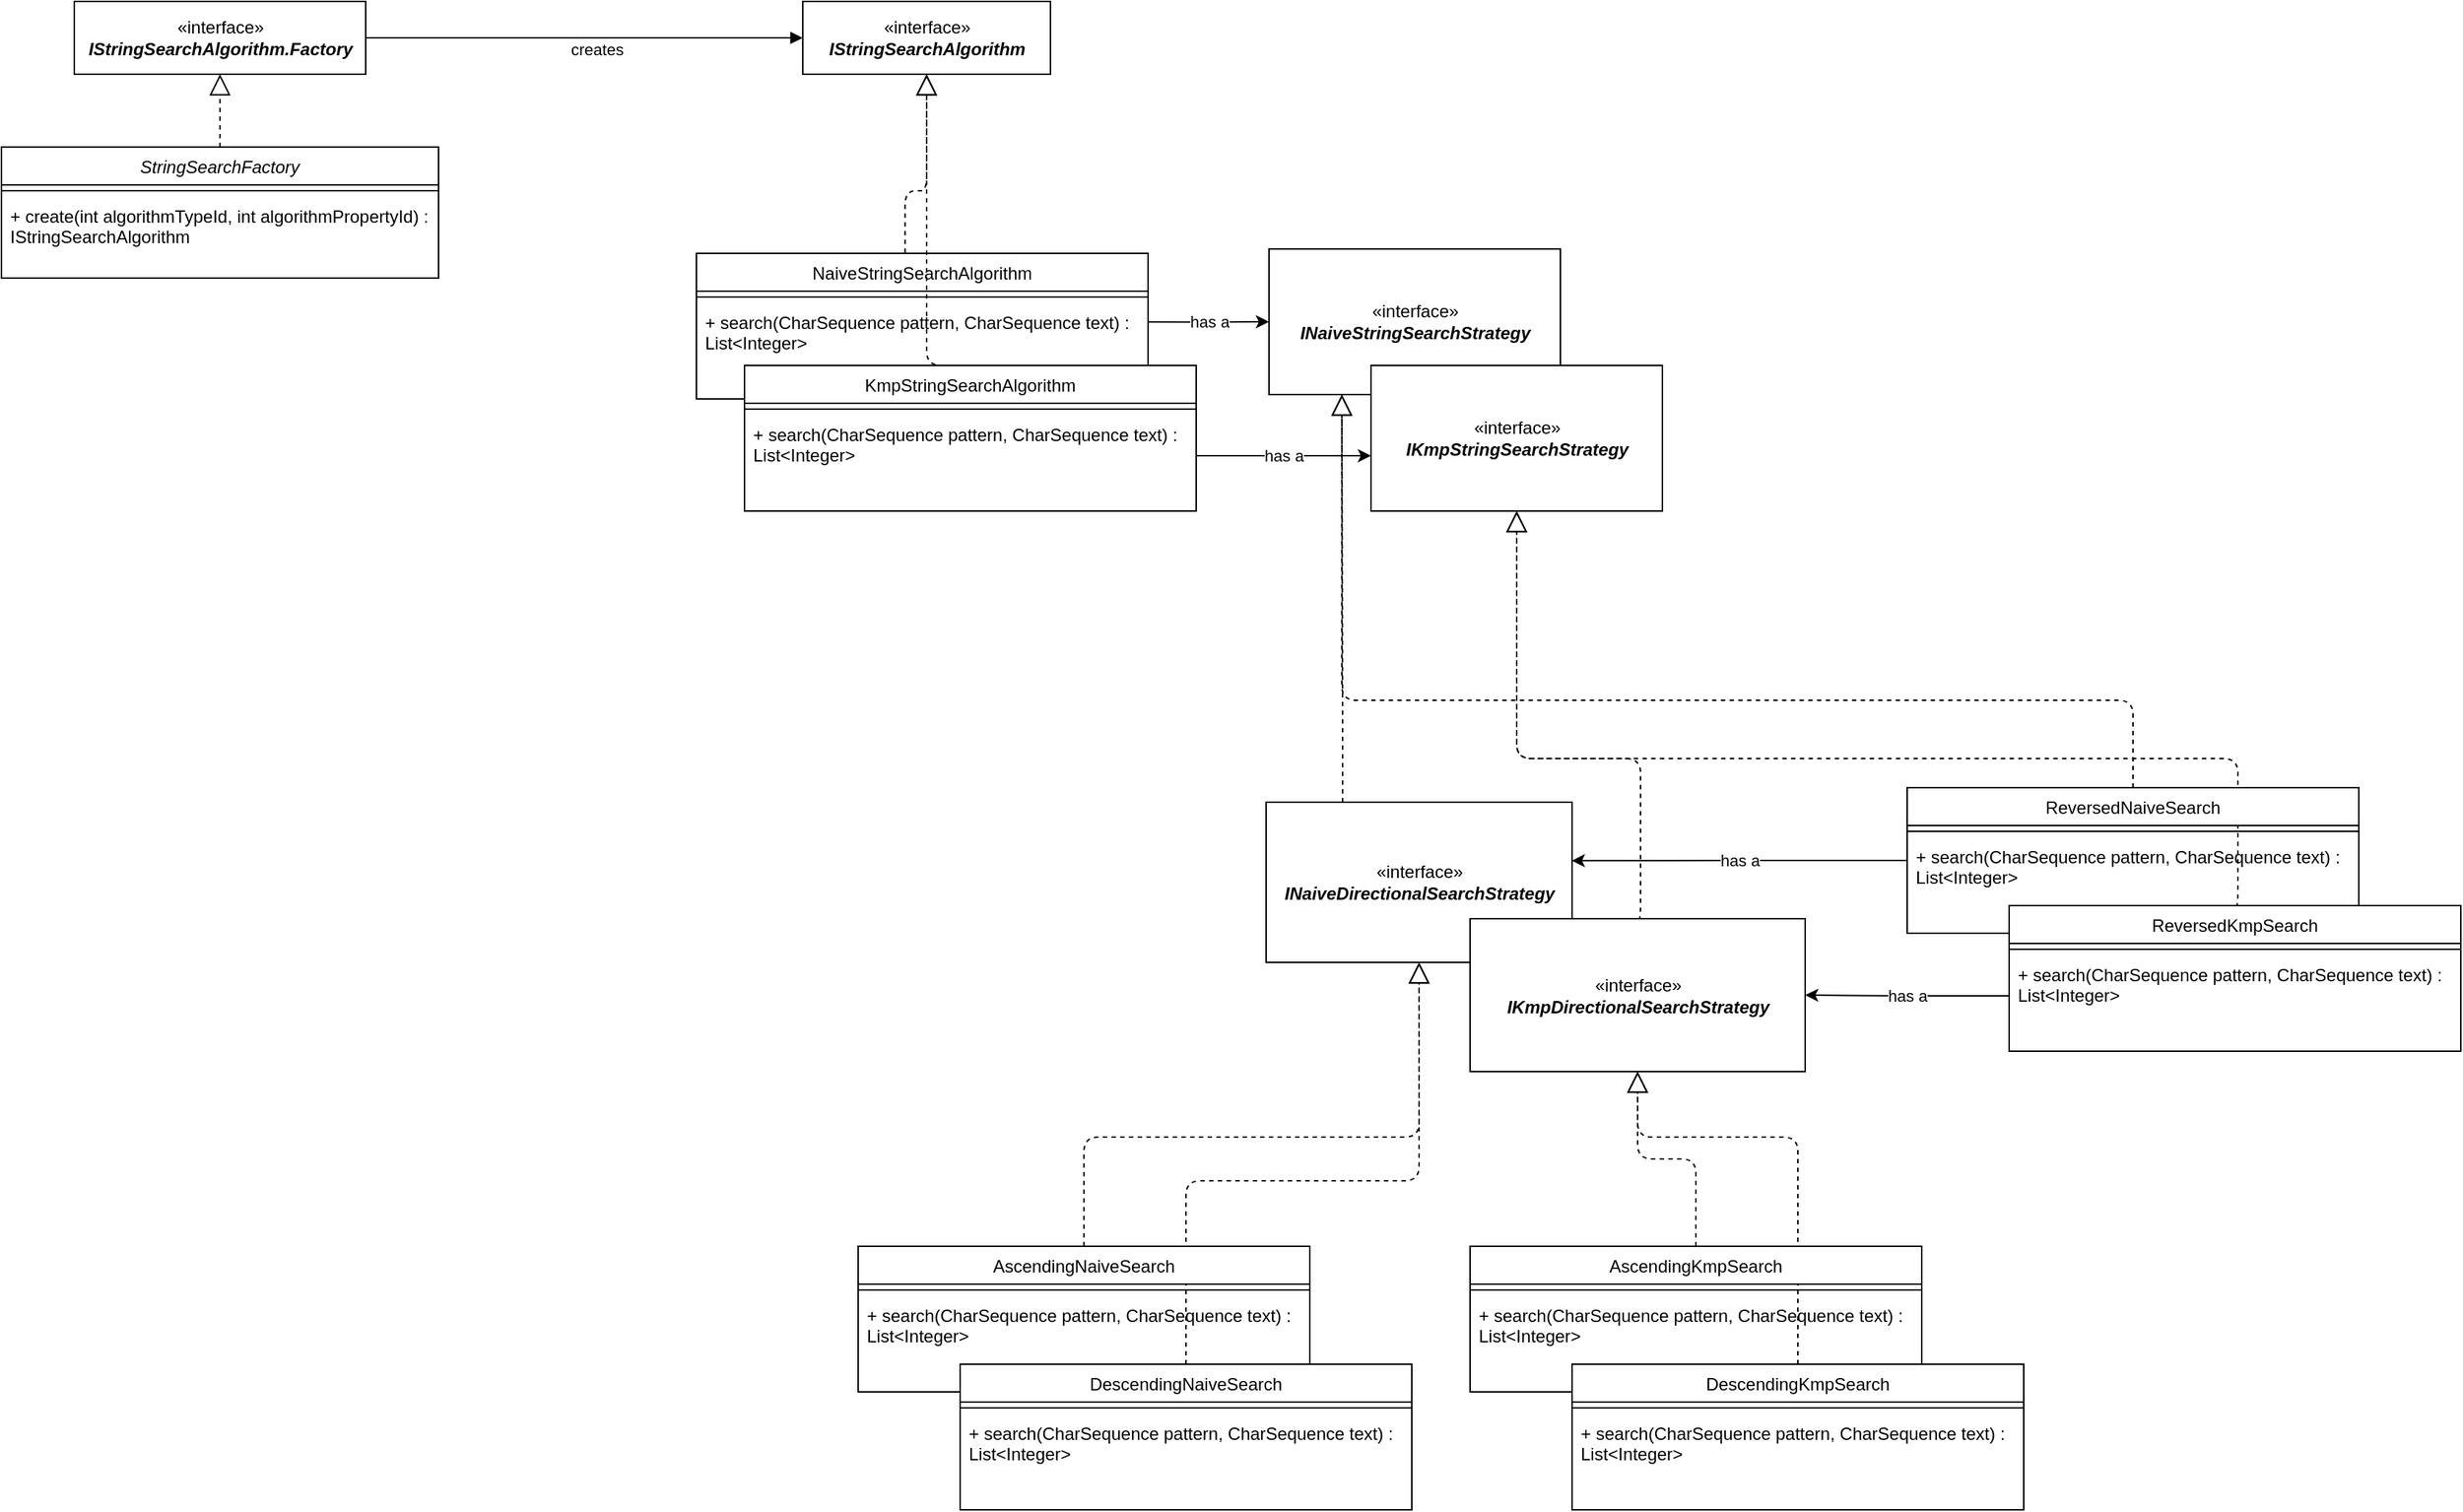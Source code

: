 <mxfile version="13.6.1" type="github">
  <diagram id="C5RBs43oDa-KdzZeNtuy" name="Page-1">
    <mxGraphModel dx="1188" dy="643" grid="1" gridSize="10" guides="1" tooltips="1" connect="1" arrows="1" fold="1" page="1" pageScale="1" pageWidth="827" pageHeight="1169" math="0" shadow="0">
      <root>
        <mxCell id="WIyWlLk6GJQsqaUBKTNV-0" />
        <mxCell id="WIyWlLk6GJQsqaUBKTNV-1" parent="WIyWlLk6GJQsqaUBKTNV-0" />
        <mxCell id="k-6Em8FCaYwR3AkW3c9V-0" value="«interface»&lt;br&gt;&lt;span style=&quot;font-style: italic&quot;&gt;&lt;b&gt;IStringSearchAlgorithm.Factory&lt;/b&gt;&lt;/span&gt;" style="html=1;" vertex="1" parent="WIyWlLk6GJQsqaUBKTNV-1">
          <mxGeometry x="90" y="120" width="200" height="50" as="geometry" />
        </mxCell>
        <object label="«interface»&lt;br&gt;&lt;b style=&quot;font-style: italic&quot;&gt;IStringSearchAlgorithm&lt;/b&gt;" id="k-6Em8FCaYwR3AkW3c9V-1">
          <mxCell style="html=1;container=0;" vertex="1" parent="WIyWlLk6GJQsqaUBKTNV-1">
            <mxGeometry x="590" y="120" width="170" height="50" as="geometry" />
          </mxCell>
        </object>
        <mxCell id="k-6Em8FCaYwR3AkW3c9V-3" value="" style="endArrow=block;dashed=1;endFill=0;endSize=12;html=1;exitX=0.5;exitY=0;exitDx=0;exitDy=0;entryX=0.5;entryY=1;entryDx=0;entryDy=0;" edge="1" parent="WIyWlLk6GJQsqaUBKTNV-1" source="zkfFHV4jXpPFQw0GAbJ--0" target="k-6Em8FCaYwR3AkW3c9V-0">
          <mxGeometry width="160" relative="1" as="geometry">
            <mxPoint x="110" y="240" as="sourcePoint" />
            <mxPoint x="270" y="240" as="targetPoint" />
          </mxGeometry>
        </mxCell>
        <mxCell id="k-6Em8FCaYwR3AkW3c9V-11" value="creates" style="endArrow=block;endFill=1;html=1;edgeStyle=orthogonalEdgeStyle;align=left;verticalAlign=top;exitX=1;exitY=0.5;exitDx=0;exitDy=0;entryX=0;entryY=0.5;entryDx=0;entryDy=0;" edge="1" parent="WIyWlLk6GJQsqaUBKTNV-1" source="k-6Em8FCaYwR3AkW3c9V-0" target="k-6Em8FCaYwR3AkW3c9V-1">
          <mxGeometry x="-0.077" y="5" relative="1" as="geometry">
            <mxPoint x="400" y="140" as="sourcePoint" />
            <mxPoint x="560" y="140" as="targetPoint" />
            <mxPoint as="offset" />
          </mxGeometry>
        </mxCell>
        <mxCell id="zkfFHV4jXpPFQw0GAbJ--0" value="StringSearchFactory" style="swimlane;fontStyle=2;align=center;verticalAlign=top;childLayout=stackLayout;horizontal=1;startSize=26;horizontalStack=0;resizeParent=1;resizeLast=0;collapsible=1;marginBottom=0;rounded=0;shadow=0;strokeWidth=1;" parent="WIyWlLk6GJQsqaUBKTNV-1" vertex="1">
          <mxGeometry x="40" y="220" width="300" height="90" as="geometry">
            <mxRectangle x="230" y="140" width="160" height="26" as="alternateBounds" />
          </mxGeometry>
        </mxCell>
        <mxCell id="zkfFHV4jXpPFQw0GAbJ--4" value="" style="line;html=1;strokeWidth=1;align=left;verticalAlign=middle;spacingTop=-1;spacingLeft=3;spacingRight=3;rotatable=0;labelPosition=right;points=[];portConstraint=eastwest;" parent="zkfFHV4jXpPFQw0GAbJ--0" vertex="1">
          <mxGeometry y="26" width="300" height="8" as="geometry" />
        </mxCell>
        <mxCell id="zkfFHV4jXpPFQw0GAbJ--5" value="+ create(int algorithmTypeId, int algorithmPropertyId) : IStringSearchAlgorithm" style="text;align=left;verticalAlign=top;spacingLeft=4;spacingRight=4;overflow=hidden;rotatable=0;points=[[0,0.5],[1,0.5]];portConstraint=eastwest;whiteSpace=wrap;" parent="zkfFHV4jXpPFQw0GAbJ--0" vertex="1">
          <mxGeometry y="34" width="300" height="56" as="geometry" />
        </mxCell>
        <mxCell id="k-6Em8FCaYwR3AkW3c9V-29" value="" style="endArrow=block;dashed=1;endFill=0;endSize=12;html=1;exitX=0.462;exitY=-0.004;exitDx=0;exitDy=0;edgeStyle=orthogonalEdgeStyle;entryX=0.5;entryY=1;entryDx=0;entryDy=0;exitPerimeter=0;" edge="1" parent="WIyWlLk6GJQsqaUBKTNV-1" source="zkfFHV4jXpPFQw0GAbJ--17" target="k-6Em8FCaYwR3AkW3c9V-1">
          <mxGeometry width="160" relative="1" as="geometry">
            <mxPoint x="1079" y="248" as="sourcePoint" />
            <mxPoint x="610" y="220" as="targetPoint" />
            <Array as="points">
              <mxPoint x="660" y="250" />
              <mxPoint x="675" y="250" />
            </Array>
          </mxGeometry>
        </mxCell>
        <object label="«interface»&lt;br&gt;&lt;b&gt;&lt;i&gt;INaiveStringSearchStrategy&lt;/i&gt;&lt;/b&gt;" id="k-6Em8FCaYwR3AkW3c9V-30">
          <mxCell style="html=1;container=0;" vertex="1" parent="WIyWlLk6GJQsqaUBKTNV-1">
            <mxGeometry x="910" y="290" width="200" height="100" as="geometry" />
          </mxCell>
        </object>
        <object label="«interface»&lt;br&gt;&lt;b&gt;&lt;i&gt;IKmpStringSearchStrategy&lt;/i&gt;&lt;/b&gt;" id="k-6Em8FCaYwR3AkW3c9V-32">
          <mxCell style="html=1;container=0;" vertex="1" parent="WIyWlLk6GJQsqaUBKTNV-1">
            <mxGeometry x="980" y="370" width="200" height="100" as="geometry" />
          </mxCell>
        </object>
        <object label="«interface»&lt;br&gt;&lt;b&gt;&lt;i&gt;INaiveDirectionalSearchStrategy&lt;/i&gt;&lt;/b&gt;" id="k-6Em8FCaYwR3AkW3c9V-34">
          <mxCell style="html=1;container=0;" vertex="1" parent="WIyWlLk6GJQsqaUBKTNV-1">
            <mxGeometry x="908" y="670" width="210" height="110" as="geometry" />
          </mxCell>
        </object>
        <object label="«interface»&lt;br&gt;&lt;b&gt;&lt;i&gt;IKmpDirectionalSearchStrategy&lt;/i&gt;&lt;/b&gt;" id="k-6Em8FCaYwR3AkW3c9V-35">
          <mxCell style="html=1;container=0;" vertex="1" parent="WIyWlLk6GJQsqaUBKTNV-1">
            <mxGeometry x="1048" y="750" width="230" height="105" as="geometry" />
          </mxCell>
        </object>
        <mxCell id="k-6Em8FCaYwR3AkW3c9V-36" value="" style="endArrow=block;dashed=1;endFill=0;endSize=12;html=1;edgeStyle=orthogonalEdgeStyle;entryX=0.25;entryY=1;entryDx=0;entryDy=0;exitX=0.25;exitY=0;exitDx=0;exitDy=0;" edge="1" parent="WIyWlLk6GJQsqaUBKTNV-1" source="k-6Em8FCaYwR3AkW3c9V-34" target="k-6Em8FCaYwR3AkW3c9V-30">
          <mxGeometry width="160" relative="1" as="geometry">
            <mxPoint x="985" y="510" as="sourcePoint" />
            <mxPoint x="1047.5" y="340" as="targetPoint" />
            <Array as="points">
              <mxPoint x="960" y="610" />
            </Array>
          </mxGeometry>
        </mxCell>
        <mxCell id="k-6Em8FCaYwR3AkW3c9V-37" value="" style="endArrow=block;dashed=1;endFill=0;endSize=12;html=1;edgeStyle=orthogonalEdgeStyle;entryX=0.5;entryY=1;entryDx=0;entryDy=0;exitX=0.5;exitY=0;exitDx=0;exitDy=0;" edge="1" parent="WIyWlLk6GJQsqaUBKTNV-1" source="k-6Em8FCaYwR3AkW3c9V-35" target="k-6Em8FCaYwR3AkW3c9V-32">
          <mxGeometry width="160" relative="1" as="geometry">
            <mxPoint x="1280" y="420" as="sourcePoint" />
            <mxPoint x="1270" y="410" as="targetPoint" />
            <Array as="points">
              <mxPoint x="1165" y="750" />
              <mxPoint x="1165" y="640" />
              <mxPoint x="1080" y="640" />
            </Array>
          </mxGeometry>
        </mxCell>
        <mxCell id="k-6Em8FCaYwR3AkW3c9V-38" value="has a" style="edgeStyle=orthogonalEdgeStyle;rounded=0;orthogonalLoop=1;jettySize=auto;html=1;entryX=0;entryY=0.5;entryDx=0;entryDy=0;strokeColor=#000000;exitX=1.001;exitY=0.235;exitDx=0;exitDy=0;exitPerimeter=0;" edge="1" parent="WIyWlLk6GJQsqaUBKTNV-1" source="zkfFHV4jXpPFQw0GAbJ--25" target="k-6Em8FCaYwR3AkW3c9V-30">
          <mxGeometry relative="1" as="geometry" />
        </mxCell>
        <mxCell id="zkfFHV4jXpPFQw0GAbJ--17" value="NaiveStringSearchAlgorithm" style="swimlane;fontStyle=0;align=center;verticalAlign=top;childLayout=stackLayout;horizontal=1;startSize=26;horizontalStack=0;resizeParent=1;resizeLast=0;collapsible=1;marginBottom=0;rounded=0;shadow=0;strokeWidth=1;" parent="WIyWlLk6GJQsqaUBKTNV-1" vertex="1">
          <mxGeometry x="517" y="293" width="310" height="100" as="geometry">
            <mxRectangle x="550" y="140" width="160" height="26" as="alternateBounds" />
          </mxGeometry>
        </mxCell>
        <mxCell id="zkfFHV4jXpPFQw0GAbJ--23" value="" style="line;html=1;strokeWidth=1;align=left;verticalAlign=middle;spacingTop=-1;spacingLeft=3;spacingRight=3;rotatable=0;labelPosition=right;points=[];portConstraint=eastwest;" parent="zkfFHV4jXpPFQw0GAbJ--17" vertex="1">
          <mxGeometry y="26" width="310" height="8" as="geometry" />
        </mxCell>
        <mxCell id="zkfFHV4jXpPFQw0GAbJ--25" value="+ search(CharSequence pattern, CharSequence text) : List&lt;Integer&gt;&#xa;" style="text;align=left;verticalAlign=top;spacingLeft=4;spacingRight=4;overflow=hidden;rotatable=0;points=[[0,0.5],[1,0.5]];portConstraint=eastwest;whiteSpace=wrap;" parent="zkfFHV4jXpPFQw0GAbJ--17" vertex="1">
          <mxGeometry y="34" width="310" height="56" as="geometry" />
        </mxCell>
        <mxCell id="k-6Em8FCaYwR3AkW3c9V-42" value="" style="endArrow=block;dashed=1;endFill=0;endSize=12;html=1;exitX=0.5;exitY=0;exitDx=0;exitDy=0;edgeStyle=orthogonalEdgeStyle;entryX=0.5;entryY=1;entryDx=0;entryDy=0;" edge="1" parent="WIyWlLk6GJQsqaUBKTNV-1" source="k-6Em8FCaYwR3AkW3c9V-39" target="k-6Em8FCaYwR3AkW3c9V-1">
          <mxGeometry width="160" relative="1" as="geometry">
            <mxPoint x="682" y="303" as="sourcePoint" />
            <mxPoint x="730" y="190" as="targetPoint" />
            <Array as="points">
              <mxPoint x="675" y="370" />
            </Array>
          </mxGeometry>
        </mxCell>
        <mxCell id="k-6Em8FCaYwR3AkW3c9V-39" value="KmpStringSearchAlgorithm" style="swimlane;fontStyle=0;align=center;verticalAlign=top;childLayout=stackLayout;horizontal=1;startSize=26;horizontalStack=0;resizeParent=1;resizeLast=0;collapsible=1;marginBottom=0;rounded=0;shadow=0;strokeWidth=1;" vertex="1" parent="WIyWlLk6GJQsqaUBKTNV-1">
          <mxGeometry x="550" y="370" width="310" height="100" as="geometry">
            <mxRectangle x="550" y="140" width="160" height="26" as="alternateBounds" />
          </mxGeometry>
        </mxCell>
        <mxCell id="k-6Em8FCaYwR3AkW3c9V-40" value="" style="line;html=1;strokeWidth=1;align=left;verticalAlign=middle;spacingTop=-1;spacingLeft=3;spacingRight=3;rotatable=0;labelPosition=right;points=[];portConstraint=eastwest;" vertex="1" parent="k-6Em8FCaYwR3AkW3c9V-39">
          <mxGeometry y="26" width="310" height="8" as="geometry" />
        </mxCell>
        <mxCell id="k-6Em8FCaYwR3AkW3c9V-41" value="+ search(CharSequence pattern, CharSequence text) : List&lt;Integer&gt;&#xa;" style="text;align=left;verticalAlign=top;spacingLeft=4;spacingRight=4;overflow=hidden;rotatable=0;points=[[0,0.5],[1,0.5]];portConstraint=eastwest;whiteSpace=wrap;" vertex="1" parent="k-6Em8FCaYwR3AkW3c9V-39">
          <mxGeometry y="34" width="310" height="56" as="geometry" />
        </mxCell>
        <mxCell id="k-6Em8FCaYwR3AkW3c9V-45" value="has a" style="edgeStyle=orthogonalEdgeStyle;rounded=0;orthogonalLoop=1;jettySize=auto;html=1;exitX=1;exitY=0.5;exitDx=0;exitDy=0;entryX=0;entryY=0.62;entryDx=0;entryDy=0;entryPerimeter=0;strokeColor=#000000;" edge="1" parent="WIyWlLk6GJQsqaUBKTNV-1" source="k-6Em8FCaYwR3AkW3c9V-41" target="k-6Em8FCaYwR3AkW3c9V-32">
          <mxGeometry relative="1" as="geometry" />
        </mxCell>
        <mxCell id="k-6Em8FCaYwR3AkW3c9V-49" value="" style="endArrow=block;dashed=1;endFill=0;endSize=12;html=1;entryX=0.5;entryY=1;entryDx=0;entryDy=0;exitX=0.5;exitY=0;exitDx=0;exitDy=0;edgeStyle=orthogonalEdgeStyle;" edge="1" parent="WIyWlLk6GJQsqaUBKTNV-1" source="k-6Em8FCaYwR3AkW3c9V-46" target="k-6Em8FCaYwR3AkW3c9V-35">
          <mxGeometry width="160" relative="1" as="geometry">
            <mxPoint x="1173" y="760" as="sourcePoint" />
            <mxPoint x="1088" y="540" as="targetPoint" />
          </mxGeometry>
        </mxCell>
        <mxCell id="k-6Em8FCaYwR3AkW3c9V-53" value="" style="endArrow=block;dashed=1;endFill=0;endSize=12;html=1;entryX=0.5;entryY=1;entryDx=0;entryDy=0;exitX=0.5;exitY=0;exitDx=0;exitDy=0;edgeStyle=orthogonalEdgeStyle;" edge="1" parent="WIyWlLk6GJQsqaUBKTNV-1" source="k-6Em8FCaYwR3AkW3c9V-50" target="k-6Em8FCaYwR3AkW3c9V-35">
          <mxGeometry width="160" relative="1" as="geometry">
            <mxPoint x="1213" y="940" as="sourcePoint" />
            <mxPoint x="1173" y="865" as="targetPoint" />
            <Array as="points">
              <mxPoint x="1273" y="900" />
              <mxPoint x="1163" y="900" />
            </Array>
          </mxGeometry>
        </mxCell>
        <mxCell id="k-6Em8FCaYwR3AkW3c9V-60" value="" style="endArrow=block;dashed=1;endFill=0;endSize=12;html=1;entryX=0.5;entryY=1;entryDx=0;entryDy=0;exitX=0.5;exitY=0;exitDx=0;exitDy=0;edgeStyle=orthogonalEdgeStyle;" edge="1" parent="WIyWlLk6GJQsqaUBKTNV-1" source="k-6Em8FCaYwR3AkW3c9V-57" target="k-6Em8FCaYwR3AkW3c9V-34">
          <mxGeometry width="160" relative="1" as="geometry">
            <mxPoint x="858" y="996" as="sourcePoint" />
            <mxPoint x="748" y="840" as="targetPoint" />
            <Array as="points">
              <mxPoint x="853" y="930" />
              <mxPoint x="1013" y="930" />
            </Array>
          </mxGeometry>
        </mxCell>
        <mxCell id="k-6Em8FCaYwR3AkW3c9V-61" value="" style="endArrow=block;dashed=1;endFill=0;endSize=12;html=1;entryX=0.5;entryY=1;entryDx=0;entryDy=0;exitX=0.5;exitY=0;exitDx=0;exitDy=0;edgeStyle=orthogonalEdgeStyle;" edge="1" parent="WIyWlLk6GJQsqaUBKTNV-1" source="k-6Em8FCaYwR3AkW3c9V-54" target="k-6Em8FCaYwR3AkW3c9V-34">
          <mxGeometry width="160" relative="1" as="geometry">
            <mxPoint x="863" y="1021" as="sourcePoint" />
            <mxPoint x="1023" y="790" as="targetPoint" />
            <Array as="points">
              <mxPoint x="783" y="900" />
              <mxPoint x="1013" y="900" />
            </Array>
          </mxGeometry>
        </mxCell>
        <mxCell id="k-6Em8FCaYwR3AkW3c9V-68" value="has a" style="edgeStyle=orthogonalEdgeStyle;rounded=0;orthogonalLoop=1;jettySize=auto;html=1;entryX=0.999;entryY=0.365;entryDx=0;entryDy=0;entryPerimeter=0;strokeColor=#000000;" edge="1" parent="WIyWlLk6GJQsqaUBKTNV-1" source="k-6Em8FCaYwR3AkW3c9V-62" target="k-6Em8FCaYwR3AkW3c9V-34">
          <mxGeometry relative="1" as="geometry" />
        </mxCell>
        <mxCell id="k-6Em8FCaYwR3AkW3c9V-71" value="has a" style="edgeStyle=orthogonalEdgeStyle;rounded=0;orthogonalLoop=1;jettySize=auto;html=1;entryX=1;entryY=0.5;entryDx=0;entryDy=0;strokeColor=#000000;" edge="1" parent="WIyWlLk6GJQsqaUBKTNV-1" source="k-6Em8FCaYwR3AkW3c9V-67" target="k-6Em8FCaYwR3AkW3c9V-35">
          <mxGeometry relative="1" as="geometry" />
        </mxCell>
        <mxCell id="k-6Em8FCaYwR3AkW3c9V-72" value="" style="endArrow=block;dashed=1;endFill=0;endSize=12;html=1;entryX=0.25;entryY=1;entryDx=0;entryDy=0;exitX=0.5;exitY=0;exitDx=0;exitDy=0;edgeStyle=orthogonalEdgeStyle;" edge="1" parent="WIyWlLk6GJQsqaUBKTNV-1" source="k-6Em8FCaYwR3AkW3c9V-62" target="k-6Em8FCaYwR3AkW3c9V-30">
          <mxGeometry width="160" relative="1" as="geometry">
            <mxPoint x="1509.96" y="608" as="sourcePoint" />
            <mxPoint x="960" y="398" as="targetPoint" />
            <Array as="points">
              <mxPoint x="1503" y="600" />
              <mxPoint x="960" y="600" />
            </Array>
          </mxGeometry>
        </mxCell>
        <mxCell id="k-6Em8FCaYwR3AkW3c9V-73" value="" style="endArrow=block;dashed=1;endFill=0;endSize=12;html=1;exitX=0.5;exitY=0;exitDx=0;exitDy=0;entryX=0.5;entryY=1;entryDx=0;entryDy=0;edgeStyle=orthogonalEdgeStyle;" edge="1" parent="WIyWlLk6GJQsqaUBKTNV-1" source="k-6Em8FCaYwR3AkW3c9V-65" target="k-6Em8FCaYwR3AkW3c9V-32">
          <mxGeometry width="160" relative="1" as="geometry">
            <mxPoint x="1519.96" y="618" as="sourcePoint" />
            <mxPoint x="1080" y="480" as="targetPoint" />
            <Array as="points">
              <mxPoint x="1575" y="741" />
              <mxPoint x="1575" y="640" />
              <mxPoint x="1080" y="640" />
            </Array>
          </mxGeometry>
        </mxCell>
        <mxCell id="k-6Em8FCaYwR3AkW3c9V-46" value="AscendingKmpSearch" style="swimlane;fontStyle=0;align=center;verticalAlign=top;childLayout=stackLayout;horizontal=1;startSize=26;horizontalStack=0;resizeParent=1;resizeLast=0;collapsible=1;marginBottom=0;rounded=0;shadow=0;strokeWidth=1;" vertex="1" parent="WIyWlLk6GJQsqaUBKTNV-1">
          <mxGeometry x="1048" y="975" width="310" height="100" as="geometry">
            <mxRectangle x="550" y="140" width="160" height="26" as="alternateBounds" />
          </mxGeometry>
        </mxCell>
        <mxCell id="k-6Em8FCaYwR3AkW3c9V-47" value="" style="line;html=1;strokeWidth=1;align=left;verticalAlign=middle;spacingTop=-1;spacingLeft=3;spacingRight=3;rotatable=0;labelPosition=right;points=[];portConstraint=eastwest;" vertex="1" parent="k-6Em8FCaYwR3AkW3c9V-46">
          <mxGeometry y="26" width="310" height="8" as="geometry" />
        </mxCell>
        <mxCell id="k-6Em8FCaYwR3AkW3c9V-48" value="+ search(CharSequence pattern, CharSequence text) : List&lt;Integer&gt;&#xa;" style="text;align=left;verticalAlign=top;spacingLeft=4;spacingRight=4;overflow=hidden;rotatable=0;points=[[0,0.5],[1,0.5]];portConstraint=eastwest;whiteSpace=wrap;" vertex="1" parent="k-6Em8FCaYwR3AkW3c9V-46">
          <mxGeometry y="34" width="310" height="56" as="geometry" />
        </mxCell>
        <mxCell id="k-6Em8FCaYwR3AkW3c9V-50" value="DescendingKmpSearch" style="swimlane;fontStyle=0;align=center;verticalAlign=top;childLayout=stackLayout;horizontal=1;startSize=26;horizontalStack=0;resizeParent=1;resizeLast=0;collapsible=1;marginBottom=0;rounded=0;shadow=0;strokeWidth=1;" vertex="1" parent="WIyWlLk6GJQsqaUBKTNV-1">
          <mxGeometry x="1118" y="1056" width="310" height="100" as="geometry">
            <mxRectangle x="550" y="140" width="160" height="26" as="alternateBounds" />
          </mxGeometry>
        </mxCell>
        <mxCell id="k-6Em8FCaYwR3AkW3c9V-51" value="" style="line;html=1;strokeWidth=1;align=left;verticalAlign=middle;spacingTop=-1;spacingLeft=3;spacingRight=3;rotatable=0;labelPosition=right;points=[];portConstraint=eastwest;" vertex="1" parent="k-6Em8FCaYwR3AkW3c9V-50">
          <mxGeometry y="26" width="310" height="8" as="geometry" />
        </mxCell>
        <mxCell id="k-6Em8FCaYwR3AkW3c9V-52" value="+ search(CharSequence pattern, CharSequence text) : List&lt;Integer&gt;&#xa;" style="text;align=left;verticalAlign=top;spacingLeft=4;spacingRight=4;overflow=hidden;rotatable=0;points=[[0,0.5],[1,0.5]];portConstraint=eastwest;whiteSpace=wrap;" vertex="1" parent="k-6Em8FCaYwR3AkW3c9V-50">
          <mxGeometry y="34" width="310" height="56" as="geometry" />
        </mxCell>
        <mxCell id="k-6Em8FCaYwR3AkW3c9V-54" value="AscendingNaiveSearch" style="swimlane;fontStyle=0;align=center;verticalAlign=top;childLayout=stackLayout;horizontal=1;startSize=26;horizontalStack=0;resizeParent=1;resizeLast=0;collapsible=1;marginBottom=0;rounded=0;shadow=0;strokeWidth=1;" vertex="1" parent="WIyWlLk6GJQsqaUBKTNV-1">
          <mxGeometry x="628" y="975" width="310" height="100" as="geometry">
            <mxRectangle x="550" y="140" width="160" height="26" as="alternateBounds" />
          </mxGeometry>
        </mxCell>
        <mxCell id="k-6Em8FCaYwR3AkW3c9V-55" value="" style="line;html=1;strokeWidth=1;align=left;verticalAlign=middle;spacingTop=-1;spacingLeft=3;spacingRight=3;rotatable=0;labelPosition=right;points=[];portConstraint=eastwest;" vertex="1" parent="k-6Em8FCaYwR3AkW3c9V-54">
          <mxGeometry y="26" width="310" height="8" as="geometry" />
        </mxCell>
        <mxCell id="k-6Em8FCaYwR3AkW3c9V-56" value="+ search(CharSequence pattern, CharSequence text) : List&lt;Integer&gt;&#xa;" style="text;align=left;verticalAlign=top;spacingLeft=4;spacingRight=4;overflow=hidden;rotatable=0;points=[[0,0.5],[1,0.5]];portConstraint=eastwest;whiteSpace=wrap;" vertex="1" parent="k-6Em8FCaYwR3AkW3c9V-54">
          <mxGeometry y="34" width="310" height="56" as="geometry" />
        </mxCell>
        <mxCell id="k-6Em8FCaYwR3AkW3c9V-57" value="DescendingNaiveSearch" style="swimlane;fontStyle=0;align=center;verticalAlign=top;childLayout=stackLayout;horizontal=1;startSize=26;horizontalStack=0;resizeParent=1;resizeLast=0;collapsible=1;marginBottom=0;rounded=0;shadow=0;strokeWidth=1;" vertex="1" parent="WIyWlLk6GJQsqaUBKTNV-1">
          <mxGeometry x="698" y="1056" width="310" height="100" as="geometry">
            <mxRectangle x="550" y="140" width="160" height="26" as="alternateBounds" />
          </mxGeometry>
        </mxCell>
        <mxCell id="k-6Em8FCaYwR3AkW3c9V-58" value="" style="line;html=1;strokeWidth=1;align=left;verticalAlign=middle;spacingTop=-1;spacingLeft=3;spacingRight=3;rotatable=0;labelPosition=right;points=[];portConstraint=eastwest;" vertex="1" parent="k-6Em8FCaYwR3AkW3c9V-57">
          <mxGeometry y="26" width="310" height="8" as="geometry" />
        </mxCell>
        <mxCell id="k-6Em8FCaYwR3AkW3c9V-59" value="+ search(CharSequence pattern, CharSequence text) : List&lt;Integer&gt;&#xa;" style="text;align=left;verticalAlign=top;spacingLeft=4;spacingRight=4;overflow=hidden;rotatable=0;points=[[0,0.5],[1,0.5]];portConstraint=eastwest;whiteSpace=wrap;" vertex="1" parent="k-6Em8FCaYwR3AkW3c9V-57">
          <mxGeometry y="34" width="310" height="56" as="geometry" />
        </mxCell>
        <mxCell id="k-6Em8FCaYwR3AkW3c9V-62" value="ReversedNaiveSearch" style="swimlane;fontStyle=0;align=center;verticalAlign=top;childLayout=stackLayout;horizontal=1;startSize=26;horizontalStack=0;resizeParent=1;resizeLast=0;collapsible=1;marginBottom=0;rounded=0;shadow=0;strokeWidth=1;" vertex="1" parent="WIyWlLk6GJQsqaUBKTNV-1">
          <mxGeometry x="1348" y="660" width="310" height="100" as="geometry">
            <mxRectangle x="550" y="140" width="160" height="26" as="alternateBounds" />
          </mxGeometry>
        </mxCell>
        <mxCell id="k-6Em8FCaYwR3AkW3c9V-63" value="" style="line;html=1;strokeWidth=1;align=left;verticalAlign=middle;spacingTop=-1;spacingLeft=3;spacingRight=3;rotatable=0;labelPosition=right;points=[];portConstraint=eastwest;" vertex="1" parent="k-6Em8FCaYwR3AkW3c9V-62">
          <mxGeometry y="26" width="310" height="8" as="geometry" />
        </mxCell>
        <mxCell id="k-6Em8FCaYwR3AkW3c9V-64" value="+ search(CharSequence pattern, CharSequence text) : List&lt;Integer&gt;&#xa;" style="text;align=left;verticalAlign=top;spacingLeft=4;spacingRight=4;overflow=hidden;rotatable=0;points=[[0,0.5],[1,0.5]];portConstraint=eastwest;whiteSpace=wrap;" vertex="1" parent="k-6Em8FCaYwR3AkW3c9V-62">
          <mxGeometry y="34" width="310" height="56" as="geometry" />
        </mxCell>
        <mxCell id="k-6Em8FCaYwR3AkW3c9V-65" value="ReversedKmpSearch" style="swimlane;fontStyle=0;align=center;verticalAlign=top;childLayout=stackLayout;horizontal=1;startSize=26;horizontalStack=0;resizeParent=1;resizeLast=0;collapsible=1;marginBottom=0;rounded=0;shadow=0;strokeWidth=1;" vertex="1" parent="WIyWlLk6GJQsqaUBKTNV-1">
          <mxGeometry x="1418" y="741" width="310" height="100" as="geometry">
            <mxRectangle x="550" y="140" width="160" height="26" as="alternateBounds" />
          </mxGeometry>
        </mxCell>
        <mxCell id="k-6Em8FCaYwR3AkW3c9V-66" value="" style="line;html=1;strokeWidth=1;align=left;verticalAlign=middle;spacingTop=-1;spacingLeft=3;spacingRight=3;rotatable=0;labelPosition=right;points=[];portConstraint=eastwest;" vertex="1" parent="k-6Em8FCaYwR3AkW3c9V-65">
          <mxGeometry y="26" width="310" height="8" as="geometry" />
        </mxCell>
        <mxCell id="k-6Em8FCaYwR3AkW3c9V-67" value="+ search(CharSequence pattern, CharSequence text) : List&lt;Integer&gt;&#xa;" style="text;align=left;verticalAlign=top;spacingLeft=4;spacingRight=4;overflow=hidden;rotatable=0;points=[[0,0.5],[1,0.5]];portConstraint=eastwest;whiteSpace=wrap;" vertex="1" parent="k-6Em8FCaYwR3AkW3c9V-65">
          <mxGeometry y="34" width="310" height="56" as="geometry" />
        </mxCell>
      </root>
    </mxGraphModel>
  </diagram>
</mxfile>
